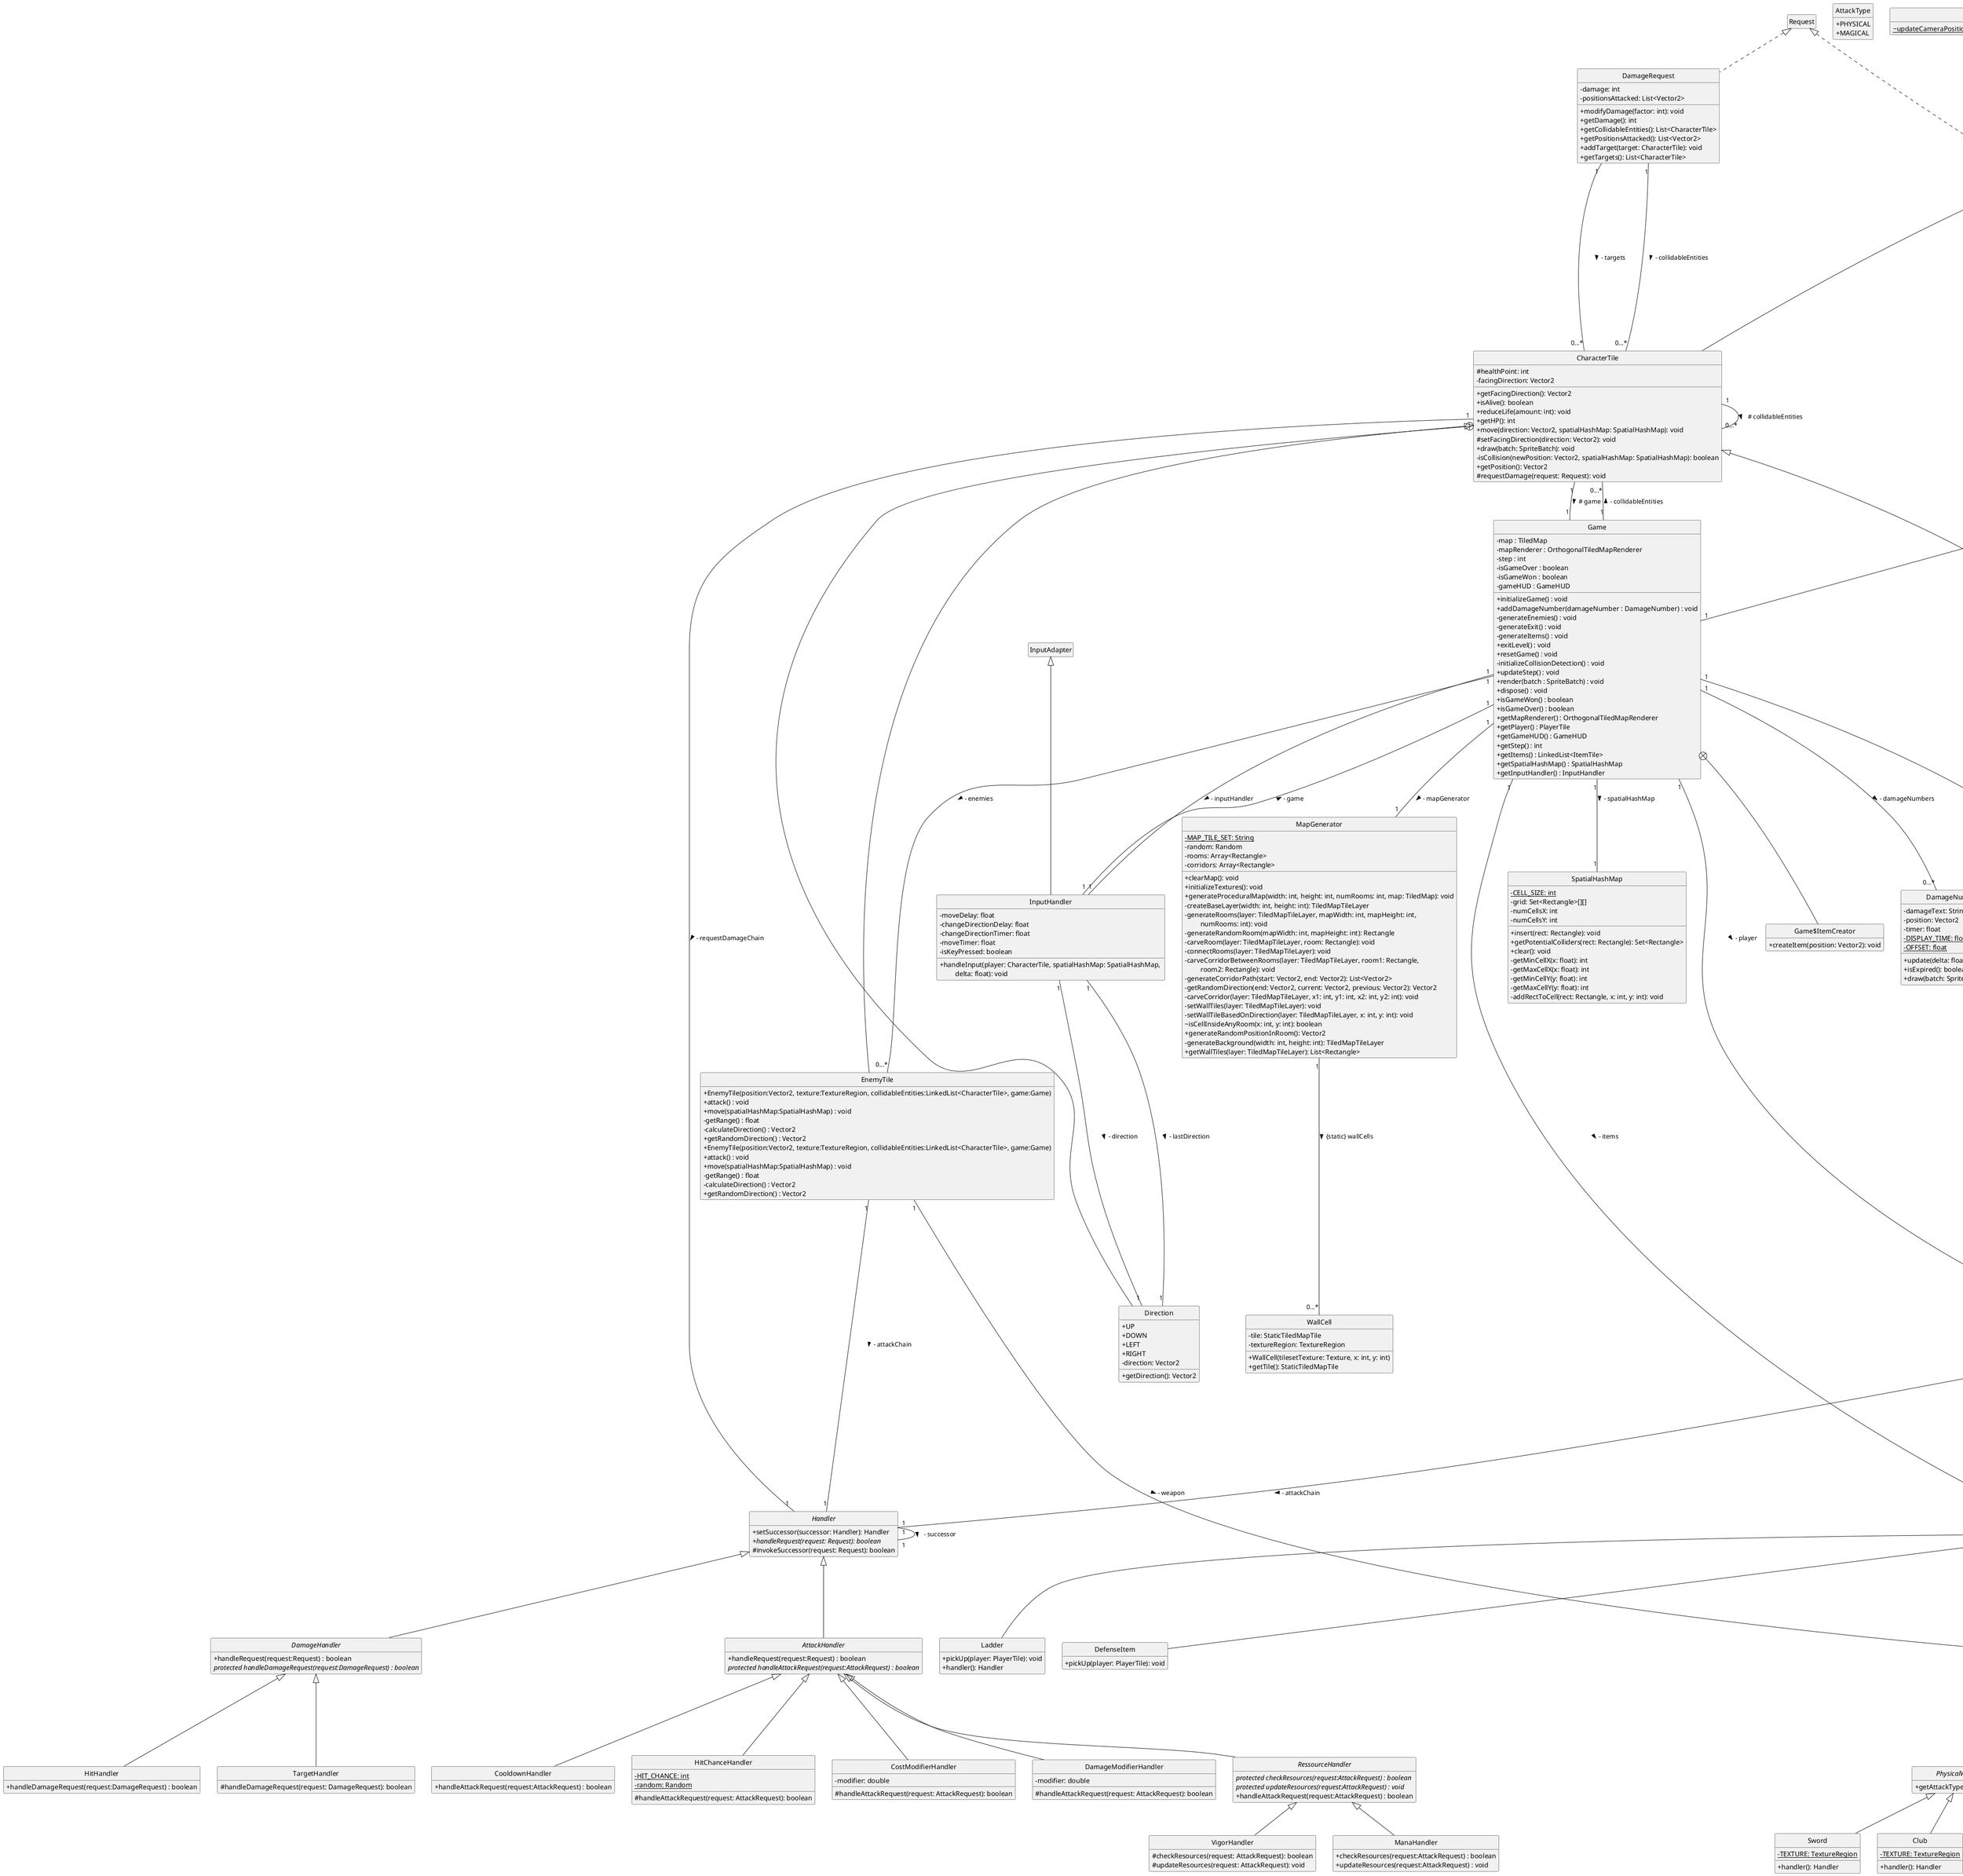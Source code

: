 @startuml

' Style
hide empty members
hide circle
skinparam classAttributeIconSize 0

class DamageRequest {
	- damage: int
	- positionsAttacked: List<Vector2>
	+ modifyDamage(factor: int): void
	+ getDamage(): int
	+ getCollidableEntities(): List<CharacterTile>
	+ getPositionsAttacked(): List<Vector2>
	+ addTarget(target: CharacterTile): void
	+ getTargets(): List<CharacterTile>
}

abstract class PhysicalWeapon {
	+ getAttackType(): AttackType
}

abstract class MagicalWeapon {
    + getAttackType(): AttackType
}

class PlayerTile {
	- {static} MANA_MAX: int
	- {static} MANA_GAIN: int
	- {static} VIGOR_MAX: int
	- {static} VIGOR_GAIN: int
	- {static} HEALTH_MAX: int
	- mana: int
	- vigor: int
	+ getAttackItems(): LinkedList<ItemTile>
	+ getDefenseItems(): LinkedList<ItemTile>
	+ exitLevel(): void
	+ reset(): void
	+ attack(): void
	+ getMana(): int
	+ getVigor(): int
	+ getManaMax(): int
	+ getVigorMax(): int
	+ reduceVigor(cost: int): void
	+ reduceMana(cost: int): void
	+ updateRessources(): void
	+ pickUpItem(item: ItemTile): void
	- createAttackChain(): void
	+ addAttackItem(item: ItemTile): void
	+ addDefenseItem(item: ItemTile): void
	+ setWeapon(weapon: WeaponTile): void
	+ getWeapon(): WeaponTile
	+ move(direction: Vector2, spatialHashMap: SpatialHashMap): void
}


class Ladder {
	+ pickUp(player: PlayerTile): void
	+ handler(): Handler
}

abstract class ItemTile {
	+ {abstract}pickUp(player: PlayerTile): void
	+ {abstract}handler(): Handler
}

class Sword {
	- {static} TEXTURE: TextureRegion
	+ handler(): Handler
}

class SpatialHashMap {
	- {static} CELL_SIZE: int
	- grid: Set<Rectangle>[][]
	- numCellsX: int
	- numCellsY: int
	+ insert(rect: Rectangle): void
	+ getPotentialColliders(rect: Rectangle): Set<Rectangle>
	+ clear(): void
	- getMinCellX(x: float): int
	- getMaxCellX(x: float): int
	- getMinCellY(y: float): int
	- getMaxCellY(y: float): int
	- addRectToCell(rect: Rectangle, x: int, y: int): void
}

abstract class WeaponTile {
	- damage: int
	- cooldown: int
	- lastAttack: int
	- range: int
	- cost: int
	+ pickUp(player: PlayerTile): void
	+ getDamage(): int
	+ getCooldown(): int
	+ setLastAttack(step: int): void
	+ getLastAttack(): int
	+ getRange(): int
	+ getCost(): int
	+ {abstract}getAttackType(): AttackType
}


enum AttackType {
	+ PHYSICAL
	+ MAGICAL
}

class VigorHandler {
	# checkResources(request: AttackRequest): boolean
	# updateResources(request: AttackRequest): void
}

class DamageModifierHandler {
	- modifier: double
	# handleAttackRequest(request: AttackRequest): boolean
}

class Game {
    - map : TiledMap
    - mapRenderer : OrthogonalTiledMapRenderer
    - step : int
    - isGameOver : boolean
    - isGameWon : boolean
    - gameHUD : GameHUD
    + initializeGame() : void
    + addDamageNumber(damageNumber : DamageNumber) : void
    - generateEnemies() : void
    - generateExit() : void
    - generateItems() : void
    + exitLevel() : void
    + resetGame() : void
    - initializeCollisionDetection() : void
    + updateStep() : void
    + render(batch : SpriteBatch) : void
    + dispose() : void
    + isGameWon() : boolean
    + isGameOver() : boolean
    + getMapRenderer() : OrthogonalTiledMapRenderer
    + getPlayer() : PlayerTile
    + getGameHUD() : GameHUD
    + getStep() : int
    + getItems() : LinkedList<ItemTile>
    + getSpatialHashMap() : SpatialHashMap
    + getInputHandler() : InputHandler
}

class AttackRequest {
  - weaponCost : int
  - weaponDamage : int
  - weaponCooldown : int
  - weaponLastAttack : long
  - timeAttack : int

  + AttackRequest(player:PlayerTile, weapon:WeaponTile, timeAttack:int)
  + getPlayer() : PlayerTile
  + getWeaponCost() : int
  + getWeaponDamage() : int
  + getWeaponCooldown() : int
  + getWeaponLastAttack() : long
  + modifyWeaponCost(factor:double) : void
  + modifyWeaponDamage(factor:double) : void
  + getAttackType() : WeaponTile.AttackType
  + getTimeAttack() : int
}

class GameHUD {
	- shapeRenderer: ShapeRenderer
	- defaultTexture: TextureRegion
	~ HUDbatch: SpriteBatch

	+ setPlayer(player: PlayerTile): void
	+ render(): void
	- renderBars(): void
	- drawBar(color: Color, x: float, y: float, value: float, max: float): void
	- renderWeapon(): void
	- renderItems(): void
	- drawItemInHorizontalLine(item: ItemTile, itemX: float, itemY: float): float
	- renderEndTextScreen(text: String): void
	+ renderWinScreen(): void
	+ renderLoseScreen(): void
	+ dispose(): void
}

abstract class AttackHandler {
  + handleRequest(request:Request) : boolean
  {abstract} protected handleAttackRequest(request:AttackRequest) : boolean
}

abstract class RessourceHandler {
    {abstract} protected checkResources(request:AttackRequest) : boolean
    {abstract} protected updateResources(request:AttackRequest) : void
    + handleAttackRequest(request:AttackRequest) : boolean
}

class CooldownHandler {
    + handleAttackRequest(request:AttackRequest) : boolean
}

class ManaHandler {
    + checkResources(request:AttackRequest) : boolean
    + updateResources(request:AttackRequest) : void
}

abstract class DamageHandler {
    + handleRequest(request:Request) : boolean
    {abstract} protected handleDamageRequest(request:DamageRequest) : boolean
}

class HitHandler {
    + handleDamageRequest(request:DamageRequest) : boolean
}

class Club {
    - {static} TEXTURE: TextureRegion
    + handler(): Handler
}

class Fist {
    - {static} TEXTURE: TextureRegion
    + handler(): Handler
}

class DefenseItem {
    + pickUp(player: PlayerTile): void
}

class DamageRing {
    - {static} TEXTURE: TextureRegion
    + handler(): Handler
}

class Game$ItemCreator {
    + createItem(position: Vector2): void
}

class DamageNumber {
	- damageText: String
	- position: Vector2
	- timer: float
	- {static} DISPLAY_TIME: float
	- {static} OFFSET: float
	+ update(delta: float): void
	+ isExpired(): boolean
	+ draw(batch: SpriteBatch): void
}

class EnemyTile {
  + EnemyTile(position:Vector2, texture:TextureRegion, collidableEntities:LinkedList<CharacterTile>, game:Game)
  + attack() : void
  + move(spatialHashMap:SpatialHashMap) : void
  - getRange() : float
  - calculateDirection() : Vector2
  + getRandomDirection() : Vector2
}

abstract class AttackItem {
	+ pickUp(player: PlayerTile): void
}

class CharacterTile {
	# healthPoint: int
	- facingDirection: Vector2
	+ getFacingDirection(): Vector2
	+ isAlive(): boolean
	+ reduceLife(amount: int): void
	+ getHP(): int
	+ move(direction: Vector2, spatialHashMap: SpatialHashMap): void
	# setFacingDirection(direction: Vector2): void
	+ draw(batch: SpriteBatch): void
	- isCollision(newPosition: Vector2, spatialHashMap: SpatialHashMap): boolean
	+ getPosition(): Vector2
	# requestDamage(request: Request): void
}

enum Direction {
	+ UP
	+ DOWN
	+ LEFT
	+ RIGHT
	- direction: Vector2
	+ getDirection(): Vector2
}

class InputHandler {
	- moveDelay: float
	- changeDirectionDelay: float
	- changeDirectionTimer: float
	- moveTimer: float
	- isKeyPressed: boolean
	+ handleInput(player: CharacterTile, spatialHashMap: SpatialHashMap, \n\t delta: float): void
}

class HitChanceHandler {
	- {static} HIT_CHANCE: int
	- {static} random: Random
	# handleAttackRequest(request: AttackRequest): boolean
}


class ManaRing {
	- {static} TEXTURE: TextureRegion
	+ handler(): Handler
}


abstract class Handler {
	+ setSuccessor(successor: Handler): Handler
	+ {abstract}handleRequest(request: Request): boolean
	# invokeSuccessor(request: Request): boolean
}


class CostModifierHandler {
	- modifier: double
	# handleAttackRequest(request: AttackRequest): boolean
}


class VigorRing {
	- {static} TEXTURE: TextureRegion
	+ handler(): Handler
}


class TargetHandler {
	# handleDamageRequest(request: DamageRequest): boolean
}

class MagicScepter {
	- {static} TEXTURE: TextureRegion
	+ handler(): Handler
}

class WallCell {
    - tile: StaticTiledMapTile
    - textureRegion: TextureRegion
    + WallCell(tilesetTexture: Texture, x: int, y: int)
    + getTile(): StaticTiledMapTile
}

class MapGenerator {
	- {static} MAP_TILE_SET: String
	- random: Random
	- rooms: Array<Rectangle>
	- corridors: Array<Rectangle>

	+ clearMap(): void
	+ initializeTextures(): void
	+ generateProceduralMap(width: int, height: int, numRooms: int, map: TiledMap): void
	- createBaseLayer(width: int, height: int): TiledMapTileLayer
	- generateRooms(layer: TiledMapTileLayer, mapWidth: int, mapHeight: int, \n\t numRooms: int): void
	- generateRandomRoom(mapWidth: int, mapHeight: int): Rectangle
	- carveRoom(layer: TiledMapTileLayer, room: Rectangle): void
	- connectRooms(layer: TiledMapTileLayer): void
	- carveCorridorBetweenRooms(layer: TiledMapTileLayer, room1: Rectangle, \n\t room2: Rectangle): void
	- generateCorridorPath(start: Vector2, end: Vector2): List<Vector2>
	- getRandomDirection(end: Vector2, current: Vector2, previous: Vector2): Vector2
	- carveCorridor(layer: TiledMapTileLayer, x1: int, y1: int, x2: int, y2: int): void
	- setWallTiles(layer: TiledMapTileLayer): void
	- setWallTileBasedOnDirection(layer: TiledMapTileLayer, x: int, y: int): void
	~ isCellInsideAnyRoom(x: int, y: int): boolean
	+ generateRandomPositionInRoom(): Vector2
	- generateBackground(width: int, height: int): TiledMapTileLayer
	+ getWallTiles(layer: TiledMapTileLayer): List<Rectangle>
}


class Camera {
	~ {static} updateCameraPosition(camera: OrthographicCamera, position: Vector2): void
}

class EnemyTile {
    + EnemyTile(position:Vector2, texture:TextureRegion, collidableEntities:LinkedList<CharacterTile>, game:Game)
    + attack() : void
    + move(spatialHashMap:SpatialHashMap) : void
    - getRange() : float
    - calculateDirection() : Vector2
    + getRandomDirection() : Vector2
}

class SpriteTile {
  + position: Vector2
  - sprite: Sprite
  # texture: TextureRegion

  + SpriteTile(position:Vector2, texture:TextureRegion)
  + draw(batch:SpriteBatch) : void
  + getBoundingBox() : Rectangle
  + snapToTileCenter() : void
  + getTexture() : TextureRegion
}

class GdxDungeon {
    - batch : SpriteBatch
    - camera : OrthographicCamera
    - pixelScaleFactor : float

    + create() : void
    + render() : void
    - updateCamera() : void
    + dispose() : void
}

' Heritage
Request <|.. DamageRequest
WeaponTile <|-- PhysicalWeapon
CharacterTile <|-- PlayerTile
ItemTile <|-- Ladder
SpriteTile <|-- ItemTile
PhysicalWeapon <|-- Sword
ItemTile <|-- WeaponTile
RessourceHandler <|-- VigorHandler
AttackHandler <|-- DamageModifierHandler
ItemTile <|-- AttackItem
SpriteTile <|-- CharacterTile
InputAdapter <|-- InputHandler
AttackHandler <|-- HitChanceHandler
AttackItem <|-- ManaRing
AttackHandler <|-- CostModifierHandler
AttackItem <|-- VigorRing
DamageHandler <|-- TargetHandler
MagicalWeapon <|-- MagicScepter
AttackItem <|-- DamageRing
Handler <|-- AttackHandler
RessourceHandler <|-- ManaHandler
DamageHandler <|-- HitHandler
PhysicalWeapon <|-- Club
Game +-- Game$ItemCreator
CharacterTile +-- Direction
WeaponTile <|-- MagicalWeapon
AttackHandler <|-- CooldownHandler
AttackHandler <|-- RessourceHandler
PhysicalWeapon <|-- Fist
ItemTile <|-- DefenseItem
Disposable <|.. GdxDungeon
ApplicationAdapter <|-- GdxDungeon
Request <|.. AttackRequest
Handler <|-- DamageHandler
CharacterTile <|-- EnemyTile

' Relationships
DamageRequest "1" -- "0...*" CharacterTile : - collidableEntities >
DamageRequest "1" -- "0...*" CharacterTile : - targets >

PlayerTile "1" -- "0...*" ItemTile : - attackItems >
PlayerTile "1" -- "0...*" ItemTile : - defenseItems >
PlayerTile "1" -- "1" WeaponTile : - weapon >
PlayerTile "1" -- "1" Handler : - attackChain >

CharacterTile "1" -- "0...*" CharacterTile : # collidableEntities >
CharacterTile "1" -- "1" Handler : - requestDamageChain >
CharacterTile "1" -- "1" Game : # game >

Game "1" -- "0...*" EnemyTile : - enemies >
Game "1" -- "0...*" CharacterTile : - collidableEntities >
Game "1" -- "0...*" ItemTile : - items >
Game "1" -- "0...*" DamageNumber : - damageNumbers >
Game "1" -- "1" PlayerTile : - player >
Game "1" -- "1" MapGenerator : - mapGenerator >
Game "1" -- "1" InputHandler : - inputHandler >
Game "1" -- "1" SpatialHashMap : - spatialHashMap >
Game "1" -- "1" GameHUD : - gameHUD >

AttackRequest "1" -- "1" PlayerTile : - player >
AttackRequest "1" -- "1" WeaponTile.AttackType : - attackType >

EnemyTile "1" -- "1" Handler : - attackChain >
EnemyTile "1" -- "1" WeaponTile : - weapon >

GameHUD "1" -- "1" PlayerTile : - player >

InputHandler "1" -- "1" Game : - game >
InputHandler "1" -- "1" Direction : - direction >
InputHandler "1" -- "1" Direction : - lastDirection >

Handler "1" -- "1" Handler : - successor >

CostModifierHandler "1" -- "1" WeaponTile.AttackType : - appliedType >

MapGenerator "1" -- "0...*" WallCell : {static} wallCells >

GdxDungeon "1" -- "1" Game : - game >

@enduml